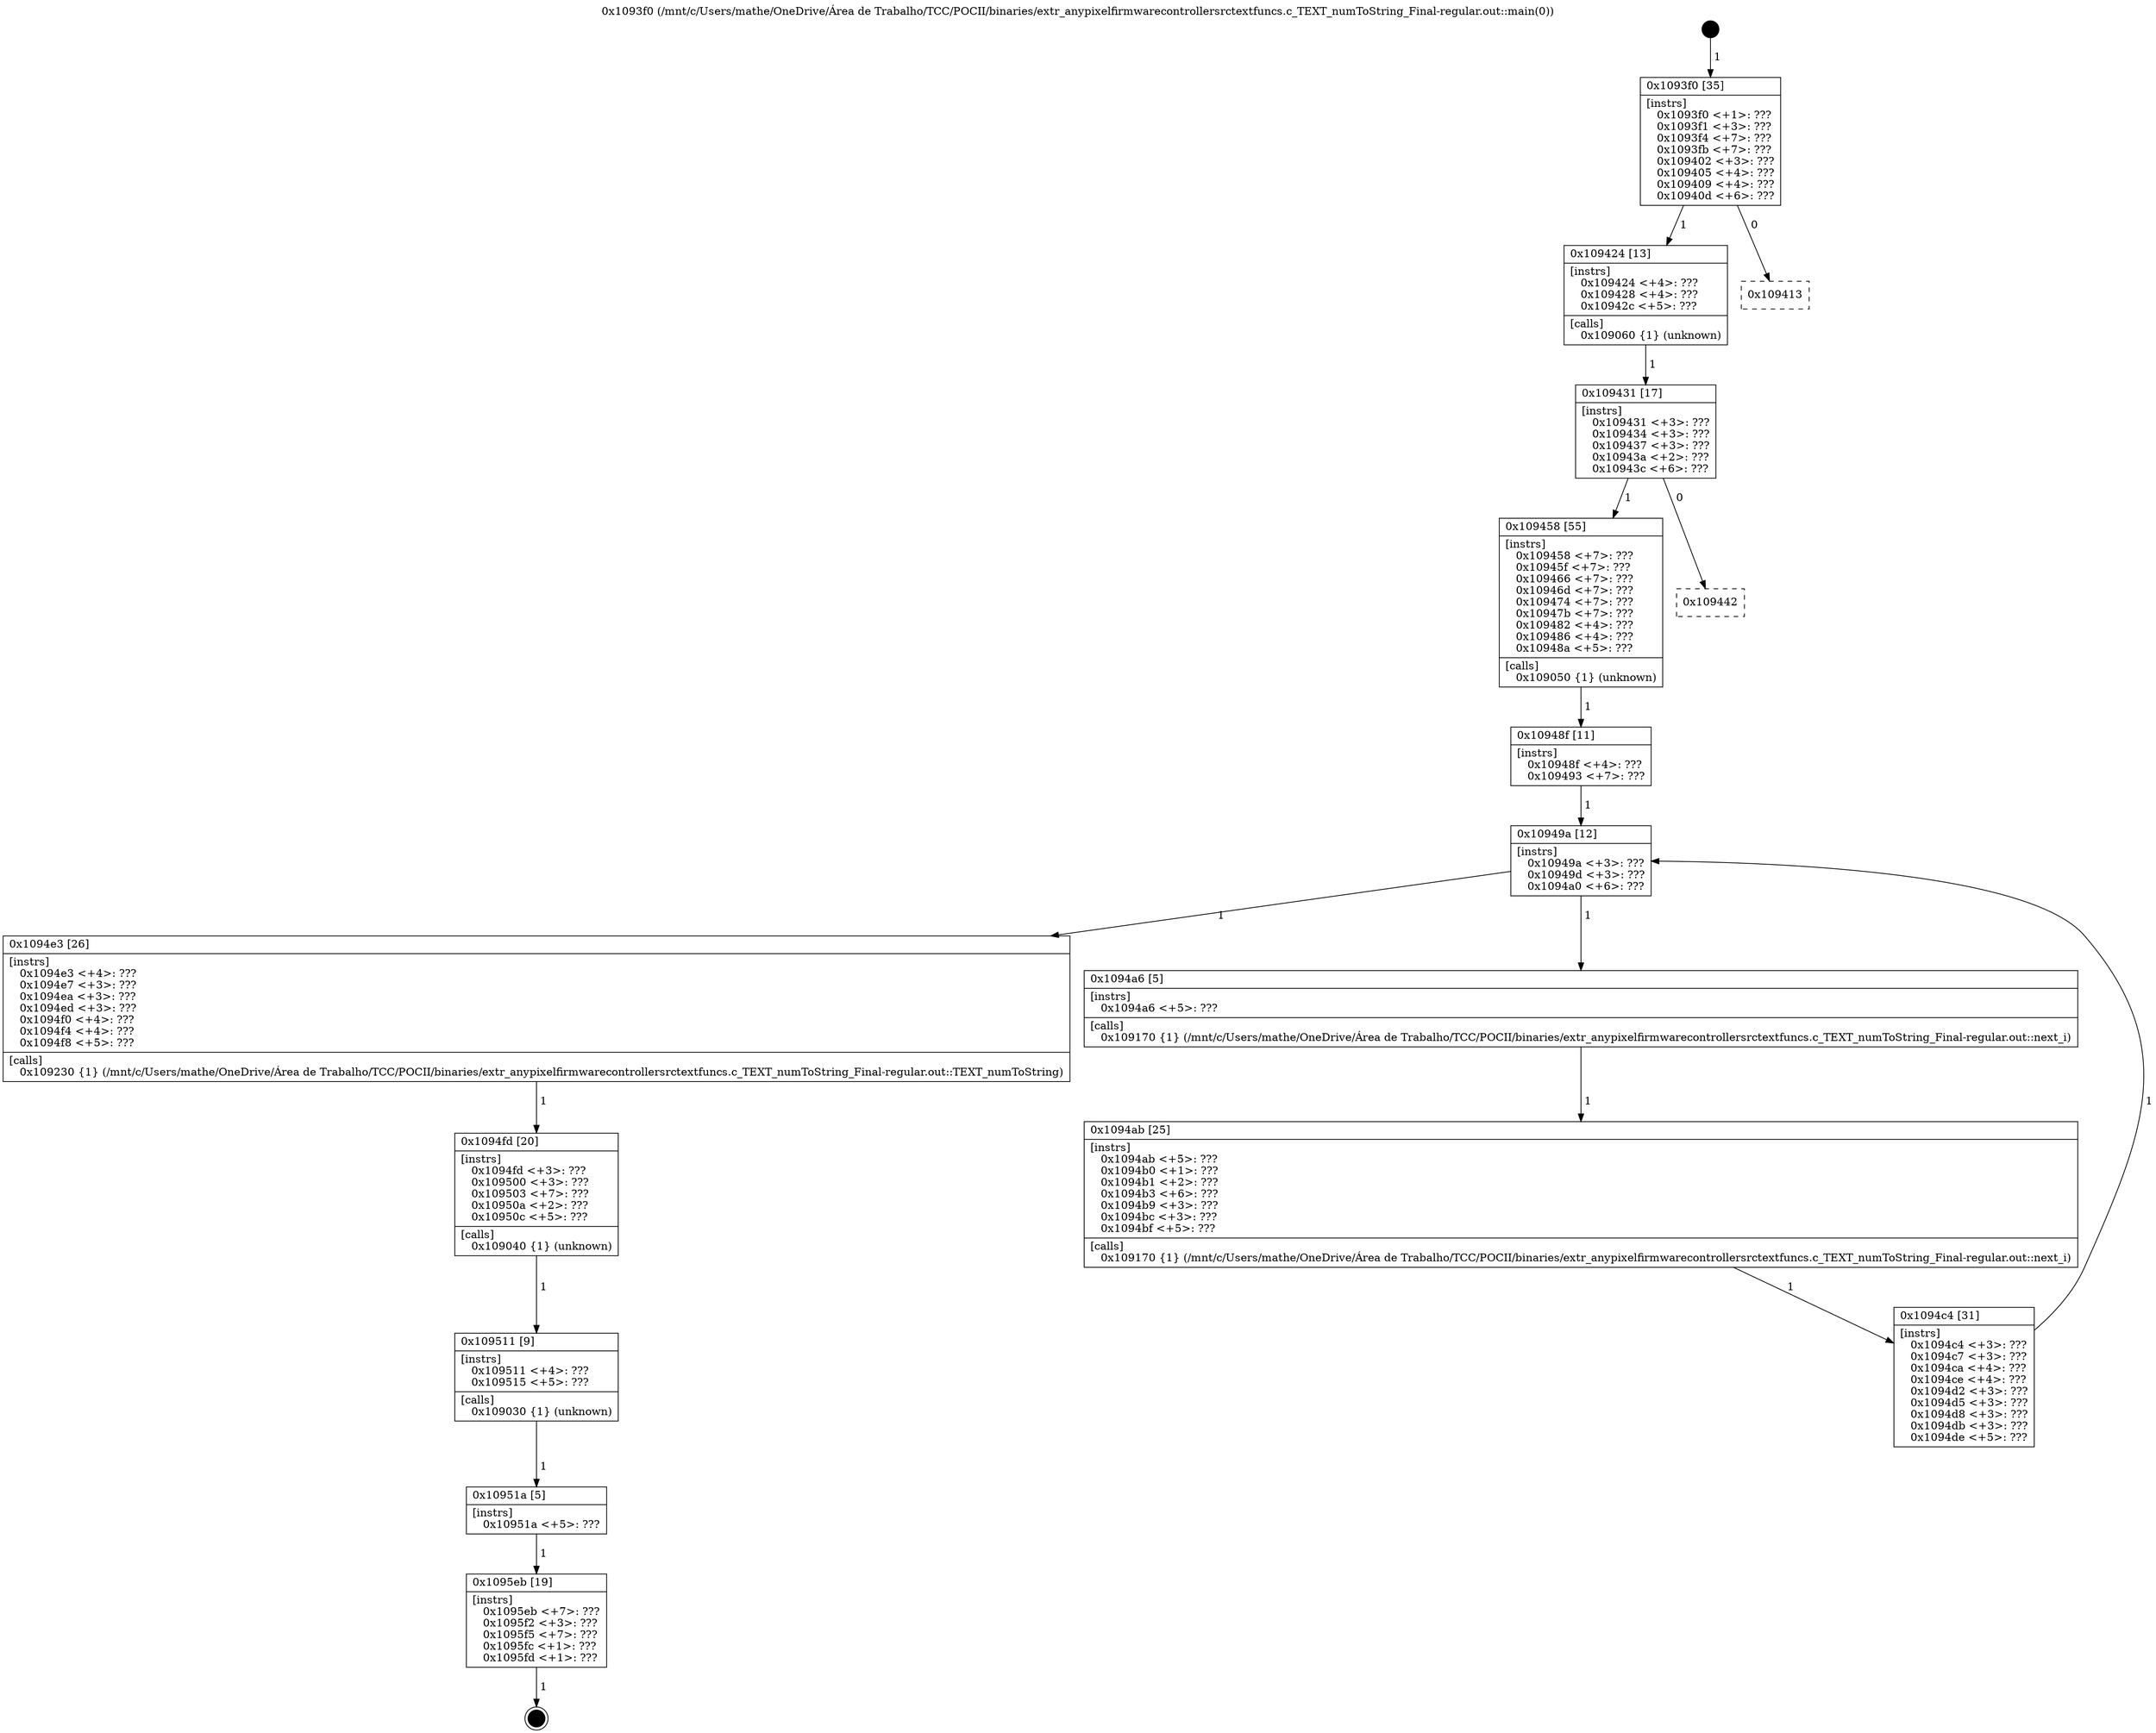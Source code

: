 digraph "0x1093f0" {
  label = "0x1093f0 (/mnt/c/Users/mathe/OneDrive/Área de Trabalho/TCC/POCII/binaries/extr_anypixelfirmwarecontrollersrctextfuncs.c_TEXT_numToString_Final-regular.out::main(0))"
  labelloc = "t"
  node[shape=record]

  Entry [label="",width=0.3,height=0.3,shape=circle,fillcolor=black,style=filled]
  "0x1093f0" [label="{
     0x1093f0 [35]\l
     | [instrs]\l
     &nbsp;&nbsp;0x1093f0 \<+1\>: ???\l
     &nbsp;&nbsp;0x1093f1 \<+3\>: ???\l
     &nbsp;&nbsp;0x1093f4 \<+7\>: ???\l
     &nbsp;&nbsp;0x1093fb \<+7\>: ???\l
     &nbsp;&nbsp;0x109402 \<+3\>: ???\l
     &nbsp;&nbsp;0x109405 \<+4\>: ???\l
     &nbsp;&nbsp;0x109409 \<+4\>: ???\l
     &nbsp;&nbsp;0x10940d \<+6\>: ???\l
  }"]
  "0x109424" [label="{
     0x109424 [13]\l
     | [instrs]\l
     &nbsp;&nbsp;0x109424 \<+4\>: ???\l
     &nbsp;&nbsp;0x109428 \<+4\>: ???\l
     &nbsp;&nbsp;0x10942c \<+5\>: ???\l
     | [calls]\l
     &nbsp;&nbsp;0x109060 \{1\} (unknown)\l
  }"]
  "0x109413" [label="{
     0x109413\l
  }", style=dashed]
  "0x109431" [label="{
     0x109431 [17]\l
     | [instrs]\l
     &nbsp;&nbsp;0x109431 \<+3\>: ???\l
     &nbsp;&nbsp;0x109434 \<+3\>: ???\l
     &nbsp;&nbsp;0x109437 \<+3\>: ???\l
     &nbsp;&nbsp;0x10943a \<+2\>: ???\l
     &nbsp;&nbsp;0x10943c \<+6\>: ???\l
  }"]
  "0x109458" [label="{
     0x109458 [55]\l
     | [instrs]\l
     &nbsp;&nbsp;0x109458 \<+7\>: ???\l
     &nbsp;&nbsp;0x10945f \<+7\>: ???\l
     &nbsp;&nbsp;0x109466 \<+7\>: ???\l
     &nbsp;&nbsp;0x10946d \<+7\>: ???\l
     &nbsp;&nbsp;0x109474 \<+7\>: ???\l
     &nbsp;&nbsp;0x10947b \<+7\>: ???\l
     &nbsp;&nbsp;0x109482 \<+4\>: ???\l
     &nbsp;&nbsp;0x109486 \<+4\>: ???\l
     &nbsp;&nbsp;0x10948a \<+5\>: ???\l
     | [calls]\l
     &nbsp;&nbsp;0x109050 \{1\} (unknown)\l
  }"]
  "0x109442" [label="{
     0x109442\l
  }", style=dashed]
  "0x10949a" [label="{
     0x10949a [12]\l
     | [instrs]\l
     &nbsp;&nbsp;0x10949a \<+3\>: ???\l
     &nbsp;&nbsp;0x10949d \<+3\>: ???\l
     &nbsp;&nbsp;0x1094a0 \<+6\>: ???\l
  }"]
  "0x1094e3" [label="{
     0x1094e3 [26]\l
     | [instrs]\l
     &nbsp;&nbsp;0x1094e3 \<+4\>: ???\l
     &nbsp;&nbsp;0x1094e7 \<+3\>: ???\l
     &nbsp;&nbsp;0x1094ea \<+3\>: ???\l
     &nbsp;&nbsp;0x1094ed \<+3\>: ???\l
     &nbsp;&nbsp;0x1094f0 \<+4\>: ???\l
     &nbsp;&nbsp;0x1094f4 \<+4\>: ???\l
     &nbsp;&nbsp;0x1094f8 \<+5\>: ???\l
     | [calls]\l
     &nbsp;&nbsp;0x109230 \{1\} (/mnt/c/Users/mathe/OneDrive/Área de Trabalho/TCC/POCII/binaries/extr_anypixelfirmwarecontrollersrctextfuncs.c_TEXT_numToString_Final-regular.out::TEXT_numToString)\l
  }"]
  "0x1094a6" [label="{
     0x1094a6 [5]\l
     | [instrs]\l
     &nbsp;&nbsp;0x1094a6 \<+5\>: ???\l
     | [calls]\l
     &nbsp;&nbsp;0x109170 \{1\} (/mnt/c/Users/mathe/OneDrive/Área de Trabalho/TCC/POCII/binaries/extr_anypixelfirmwarecontrollersrctextfuncs.c_TEXT_numToString_Final-regular.out::next_i)\l
  }"]
  "0x1094ab" [label="{
     0x1094ab [25]\l
     | [instrs]\l
     &nbsp;&nbsp;0x1094ab \<+5\>: ???\l
     &nbsp;&nbsp;0x1094b0 \<+1\>: ???\l
     &nbsp;&nbsp;0x1094b1 \<+2\>: ???\l
     &nbsp;&nbsp;0x1094b3 \<+6\>: ???\l
     &nbsp;&nbsp;0x1094b9 \<+3\>: ???\l
     &nbsp;&nbsp;0x1094bc \<+3\>: ???\l
     &nbsp;&nbsp;0x1094bf \<+5\>: ???\l
     | [calls]\l
     &nbsp;&nbsp;0x109170 \{1\} (/mnt/c/Users/mathe/OneDrive/Área de Trabalho/TCC/POCII/binaries/extr_anypixelfirmwarecontrollersrctextfuncs.c_TEXT_numToString_Final-regular.out::next_i)\l
  }"]
  "0x1094c4" [label="{
     0x1094c4 [31]\l
     | [instrs]\l
     &nbsp;&nbsp;0x1094c4 \<+3\>: ???\l
     &nbsp;&nbsp;0x1094c7 \<+3\>: ???\l
     &nbsp;&nbsp;0x1094ca \<+4\>: ???\l
     &nbsp;&nbsp;0x1094ce \<+4\>: ???\l
     &nbsp;&nbsp;0x1094d2 \<+3\>: ???\l
     &nbsp;&nbsp;0x1094d5 \<+3\>: ???\l
     &nbsp;&nbsp;0x1094d8 \<+3\>: ???\l
     &nbsp;&nbsp;0x1094db \<+3\>: ???\l
     &nbsp;&nbsp;0x1094de \<+5\>: ???\l
  }"]
  "0x10948f" [label="{
     0x10948f [11]\l
     | [instrs]\l
     &nbsp;&nbsp;0x10948f \<+4\>: ???\l
     &nbsp;&nbsp;0x109493 \<+7\>: ???\l
  }"]
  "0x1094fd" [label="{
     0x1094fd [20]\l
     | [instrs]\l
     &nbsp;&nbsp;0x1094fd \<+3\>: ???\l
     &nbsp;&nbsp;0x109500 \<+3\>: ???\l
     &nbsp;&nbsp;0x109503 \<+7\>: ???\l
     &nbsp;&nbsp;0x10950a \<+2\>: ???\l
     &nbsp;&nbsp;0x10950c \<+5\>: ???\l
     | [calls]\l
     &nbsp;&nbsp;0x109040 \{1\} (unknown)\l
  }"]
  "0x109511" [label="{
     0x109511 [9]\l
     | [instrs]\l
     &nbsp;&nbsp;0x109511 \<+4\>: ???\l
     &nbsp;&nbsp;0x109515 \<+5\>: ???\l
     | [calls]\l
     &nbsp;&nbsp;0x109030 \{1\} (unknown)\l
  }"]
  "0x10951a" [label="{
     0x10951a [5]\l
     | [instrs]\l
     &nbsp;&nbsp;0x10951a \<+5\>: ???\l
  }"]
  "0x1095eb" [label="{
     0x1095eb [19]\l
     | [instrs]\l
     &nbsp;&nbsp;0x1095eb \<+7\>: ???\l
     &nbsp;&nbsp;0x1095f2 \<+3\>: ???\l
     &nbsp;&nbsp;0x1095f5 \<+7\>: ???\l
     &nbsp;&nbsp;0x1095fc \<+1\>: ???\l
     &nbsp;&nbsp;0x1095fd \<+1\>: ???\l
  }"]
  Exit [label="",width=0.3,height=0.3,shape=circle,fillcolor=black,style=filled,peripheries=2]
  Entry -> "0x1093f0" [label=" 1"]
  "0x1093f0" -> "0x109424" [label=" 1"]
  "0x1093f0" -> "0x109413" [label=" 0"]
  "0x109424" -> "0x109431" [label=" 1"]
  "0x109431" -> "0x109458" [label=" 1"]
  "0x109431" -> "0x109442" [label=" 0"]
  "0x109458" -> "0x10948f" [label=" 1"]
  "0x10949a" -> "0x1094e3" [label=" 1"]
  "0x10949a" -> "0x1094a6" [label=" 1"]
  "0x1094a6" -> "0x1094ab" [label=" 1"]
  "0x1094ab" -> "0x1094c4" [label=" 1"]
  "0x10948f" -> "0x10949a" [label=" 1"]
  "0x1094c4" -> "0x10949a" [label=" 1"]
  "0x1094e3" -> "0x1094fd" [label=" 1"]
  "0x1094fd" -> "0x109511" [label=" 1"]
  "0x109511" -> "0x10951a" [label=" 1"]
  "0x10951a" -> "0x1095eb" [label=" 1"]
  "0x1095eb" -> Exit [label=" 1"]
}
